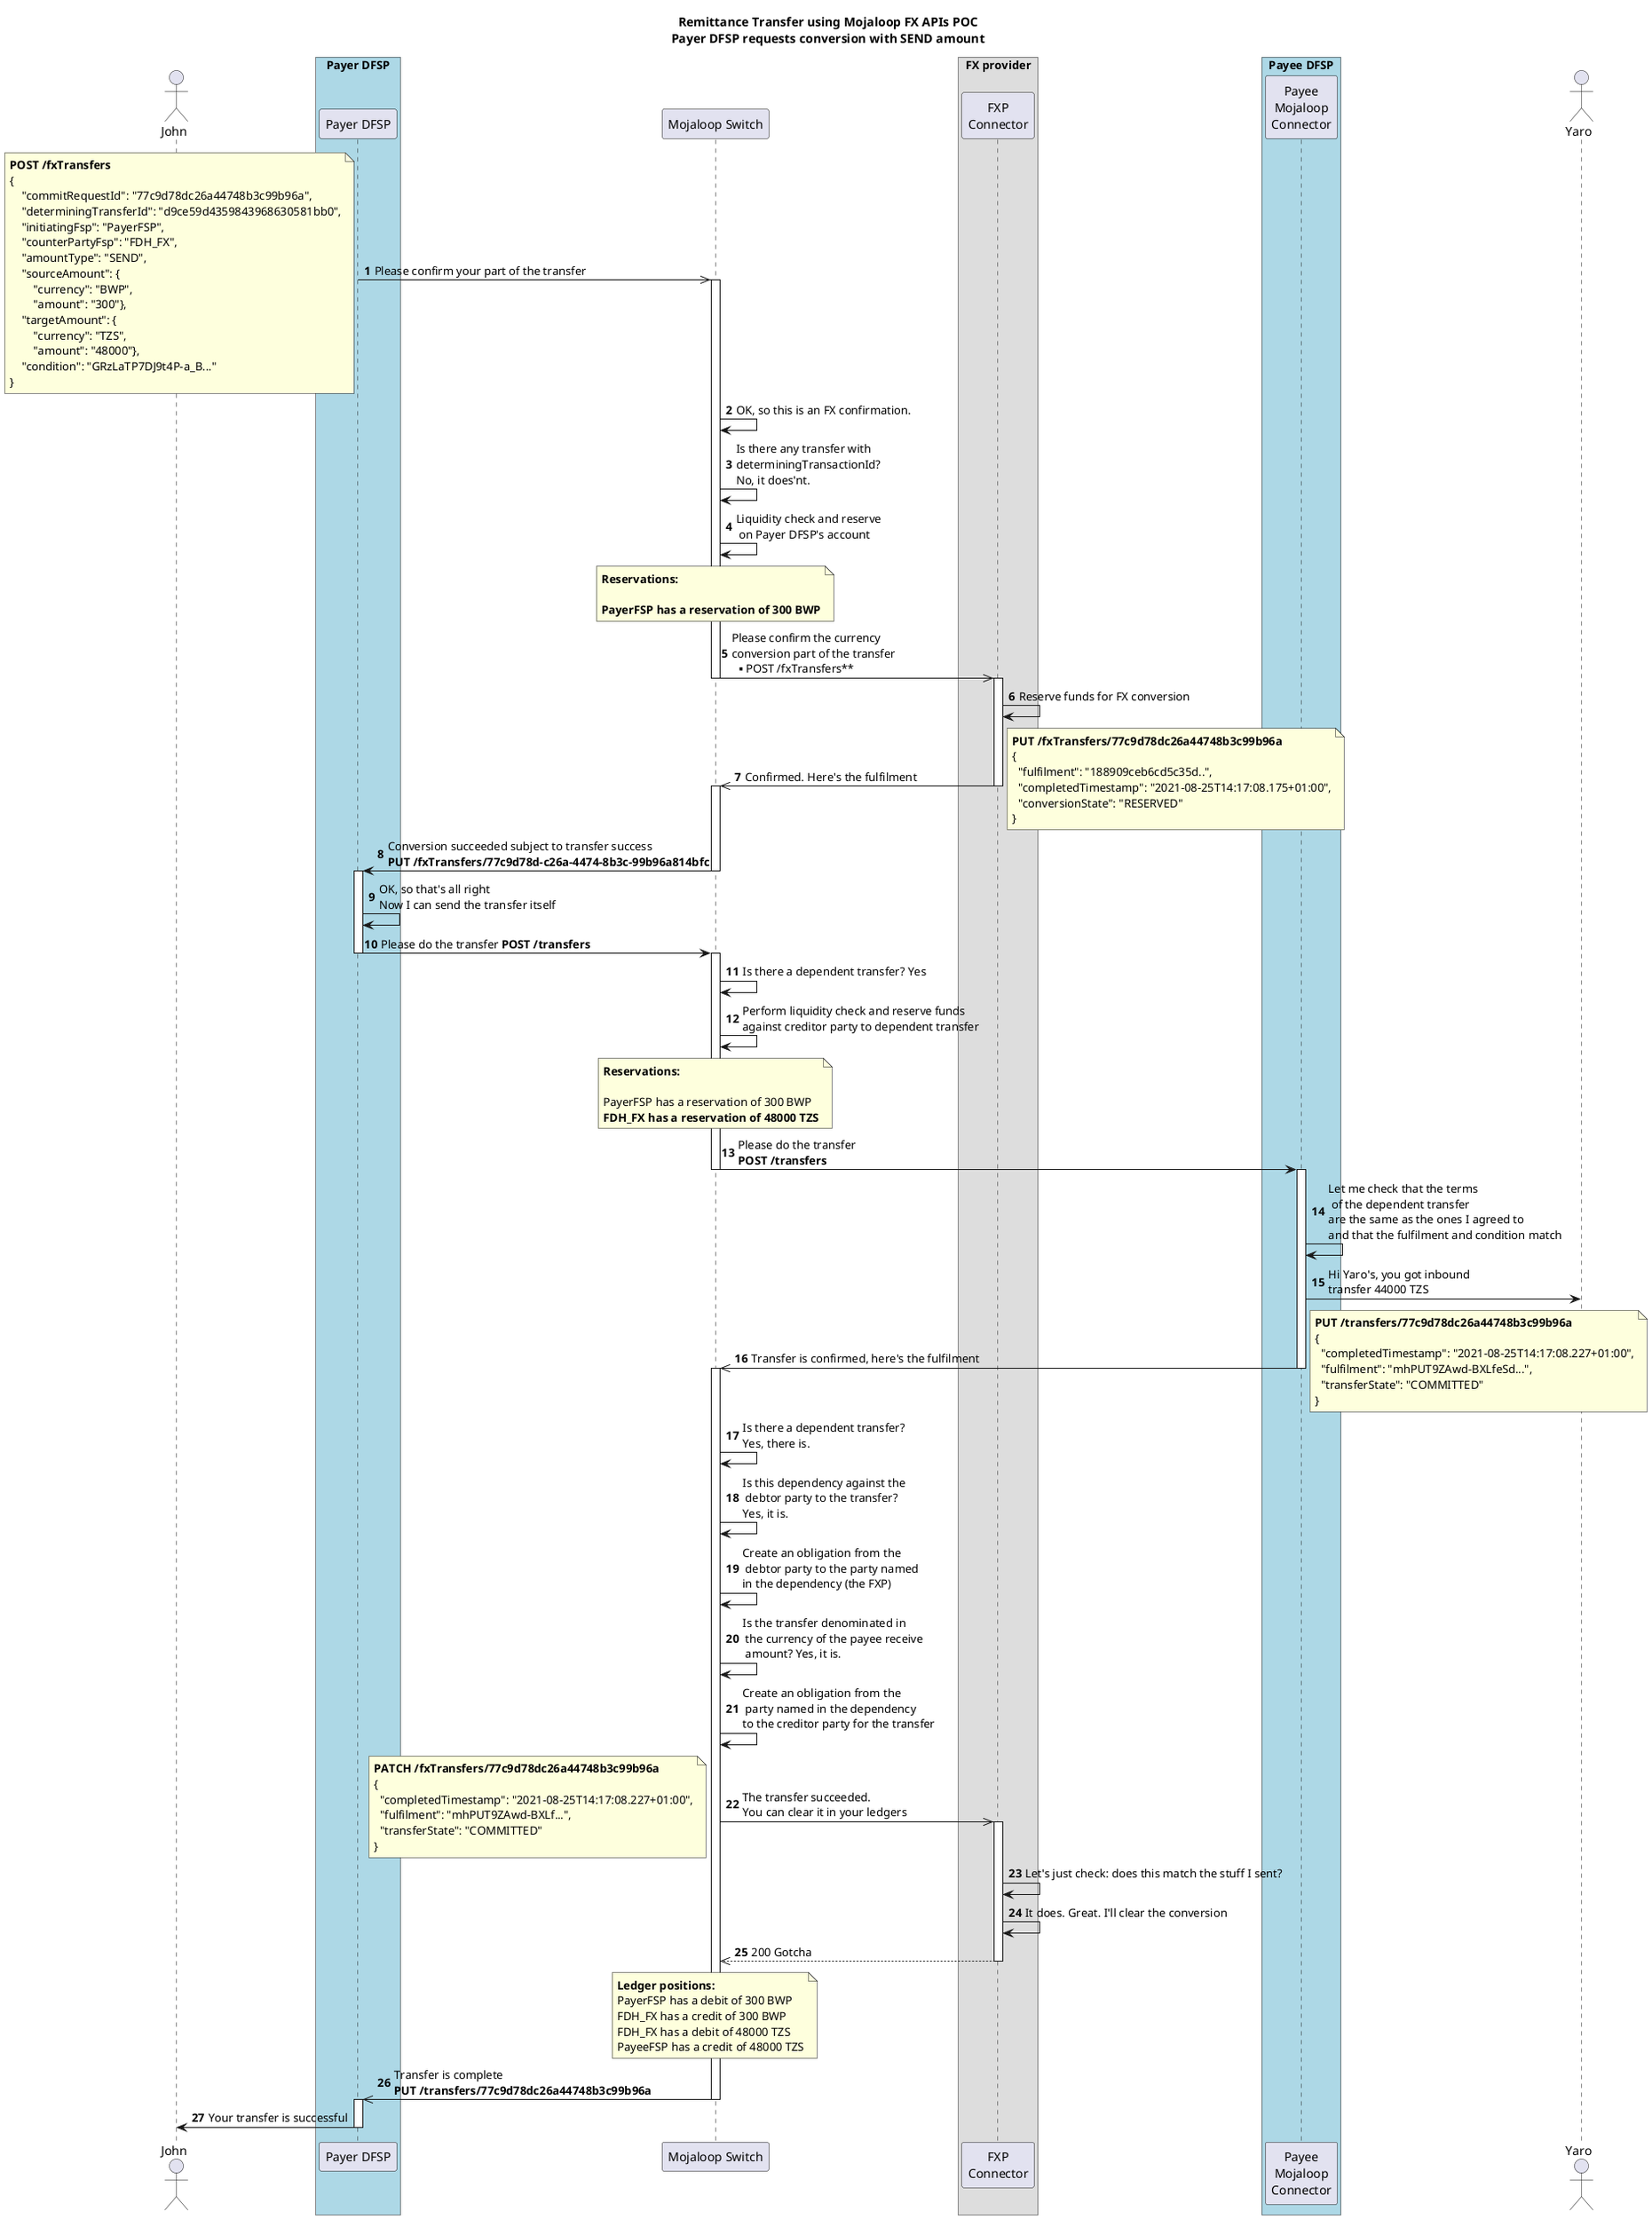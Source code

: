 @startuml PAYER_SEND_Transfer

!$simplified = true
!$hideSwitchDetail = false
!$advancedCoreConnectorFlow = true
!$senderName = "John"
!$senderLastName = ""
!$senderDOB = "1966-06-16"
!$receiverName = "Yaro"
!$receiverFirstName = "Yaro"
!$receiverMiddleName = ""
!$receiverLastName = ""
!$receiverDOB = "1966-06-16"
!$payerCurrency = "BWP"
!$payeeCurrency = "TZS"
!$payerFSPID = "PayerFSP"
!$payeeFSPID = "PayeeFSP"
!$fxpID = "FDH_FX"
!$payerMSISDN = "26787654321"
!$payeeMSISDN = "2551234567890"
!$payeeReceiveAmount = "44000"
!$payerSendAmount = "300"
!$payeeFee = "4000"
!$targetAmount = "48000"
!$fxpChargesSource = "33"
!$fxpChargesTarget = "6000"
!$fxpSourceAmount = "300"
!$fxpTargetAmount = "48000"
!$totalChargesSourceCurrency = "55"
!$totalChargesTargetCurrency = "10000"
!$conversionRequestId = "828cc75f1654415e8fcddf76cc"
!$conversionId = "581f68efb54f416f9161ac34e8"
!$homeTransactionId = "string"
!$quoteId = "382987a875ce4037b500c475e0"
!$transactionId = "d9ce59d4359843968630581bb0"
!$quotePayerExpiration = "2021-08-25T14:17:09.663+01:00"
!$quotePayeeExpiration = "2021-08-25T14:17:09.663+01:00"
!$commitRequestId = "77c9d78dc26a44748b3c99b96a"
!$determiningTransferId = "d9ce59d4359843968630581bb0"
!$transferId = "d9ce59d4359843968630581bb0"
!$fxCondition = "GRzLaTP7DJ9t4P-a_B..."
!$condition = "HOr22-H3AfTDHrSkP..."

title Remittance Transfer using Mojaloop FX APIs POC\nPayer DFSP requests conversion with SEND amount
actor "$senderName" as A1
box "Payer DFSP" #LightBlue  
  participant "Payer DFSP" as D1
end box

participant "Mojaloop Switch" as S1

'box "Discovery Service" #LightYellow
'  participant "ALS Oracle" as ALS
'end box

box "FX provider"  
  participant "FXP\nConnector" as FXP
end box

box "Payee DFSP" #LightBlue   
  participant "Payee\nMojaloop\nConnector" as D2
end box

actor "$receiverName" as A2
autonumber

D1->>S1:Please confirm your part of the transfer
deactivate D1
note left 
**POST /fxTransfers**
{
    "commitRequestId": "$commitRequestId",
    "determiningTransferId": "$determiningTransferId",
    "initiatingFsp": "$payerFSPID",
    "counterPartyFsp": "$fxpID",
    "amountType": "SEND",
    "sourceAmount": {
        "currency": "$payerCurrency",
        "amount": "$fxpSourceAmount"},
    "targetAmount": {
        "currency": "$payeeCurrency",
        "amount": "$fxpTargetAmount"},
    "condition": "$fxCondition"
}
end note
deactivate D2
activate S1
!if ($simplified != true)
S1-->>D1:202 I'll get back to you
!endif
!if ($hideSwitchDetail != true)
S1->S1:OK, so this is an FX confirmation.
S1->S1: Is there any transfer with \ndeterminingTransactionId?\nNo, it does'nt.
!endif
S1->S1: Liquidity check and reserve\n on Payer DFSP's account
!if ($hideSwitchDetail != true)
note over S1
**Reservations:**

**$payerFSPID has a reservation of $fxpSourceAmount $payerCurrency**
end note
!endif
S1->>FXP:Please confirm the currency \nconversion part of the transfer\n** POST /fxTransfers**
deactivate S1
activate FXP
!if ($simplified != true)
FXP-->>S1:202 I'll get back to you
!endif
FXP->FXP:Reserve funds for FX conversion
FXP->>S1:Confirmed. Here's the fulfilment
note right
**PUT /fxTransfers/$commitRequestId**
{
  "fulfilment": "188909ceb6cd5c35d..",
  "completedTimestamp": "2021-08-25T14:17:08.175+01:00",
  "conversionState": "RESERVED"
}
end note
deactivate FXP
activate S1
!if ($simplified != true)
S1-->>FXP:200 Gotcha
!endif
!if ($simplified != true)
S1->S1:Check fulfilment matches and cancel if not.
alt Conversion failed
S1->FXP:Sorry. Conversion failed
note left
**PATCH /fxTransfers/$commitRequestId**
{
  "completedTimestamp": "2021-08-25T14:17:08.175+01:00",
  "conversionState": "ABORTED"
}
end note
activate FXP
FXP-->S1:Acknowledged
FXP->FXP:Remove any reservations or obligations
deactivate FXP

S1->>D1:Sorry. Conversion failed
note right
**PUT /fxTransfers/$commitRequestId/error**
{
  "errorCode": "9999", 
  "errorDescription": "Whatever the error was"
}
end note
else Conversion succeeded
S1->D1:Conversion succeeded subject to transfer success\n**PUT /fxTransfers/77c9d78d-c26a-4474-8b3c-99b96a814bfc**

end
!else
S1->D1:Conversion succeeded subject to transfer success\n**PUT /fxTransfers/77c9d78d-c26a-4474-8b3c-99b96a814bfc**
!endif
deactivate S1
activate D1
!if ($simplified != true)
D1-->S1:200 Gotcha
!endif

D1->D1:OK, so that's all right\nNow I can send the transfer itself

D1->S1:Please do the transfer **POST /transfers**
!if ($simplified != true)
note left
**POST /transfers**
{
  "transferId": "$transferId",
  "payeeFsp": "$payeeFSPID",
  "payerFsp": "$payerFSPID",
  "amount": {
    "currency": "$payeeCurrency",
    "amount": "$targetAmount"},
  "ilpPacket": "<Encoded transaction object>",
  "condition": "$condition",
  "expiration": "2016-05-24T08:38:08.699-04:00"
}
end note
!endif
deactivate D1
activate S1
!if ($simplified != true)
S1-->D1:202 I'll get back to you
!endif
!if ($hideSwitchDetail != true)
S1->S1:Is there a dependent transfer? Yes
!endif
S1->S1:Perform liquidity check and reserve funds\nagainst creditor party to dependent transfer
note over S1
**Reservations:**

$payerFSPID has a reservation of $fxpSourceAmount $payerCurrency
**$fxpID has a reservation of $targetAmount $payeeCurrency**
end note

S1->D2:Please do the transfer\n**POST /transfers**
deactivate S1
activate D2
!if ($simplified != true)
D2-->S1:202 I'll get back to you
!endif
D2->D2:Let me check that the terms\n of the dependent transfer\nare the same as the ones I agreed to\nand that the fulfilment and condition match

D2->A2: Hi $receiverName's, you got inbound \ntransfer $payeeReceiveAmount $payeeCurrency

D2->>S1:Transfer is confirmed, here's the fulfilment
note right
**PUT /transfers/$commitRequestId**
{
  "completedTimestamp": "2021-08-25T14:17:08.227+01:00",
  "fulfilment": "mhPUT9ZAwd-BXLfeSd...",
  "transferState": "COMMITTED"
}
end note
deactivate D2
activate S1
!if ($simplified != true)
S1-->>D2:200 Gotcha
!endif
!if ($hideSwitchDetail != true)
S1->S1:Is there a dependent transfer?\nYes, there is.
S1->S1:Is this dependency against the\n debtor party to the transfer?\nYes, it is.
S1->S1:Create an obligation from the\n debtor party to the party named \nin the dependency (the FXP)
S1->S1:Is the transfer denominated in\n the currency of the payee receive\n amount? Yes, it is.
S1->S1:Create an obligation from the\n party named in the dependency\nto the creditor party for the transfer
!else
S1->S1:Create obligations from the payer to the FXP and from FXP to the payee
!endif
S1->>FXP:The transfer succeeded.\nYou can clear it in your ledgers
note left
**PATCH /fxTransfers/$commitRequestId**
{
  "completedTimestamp": "2021-08-25T14:17:08.227+01:00",
  "fulfilment": "mhPUT9ZAwd-BXLf...",
  "transferState": "COMMITTED"
}
end note
activate FXP
FXP->FXP:Let's just check: does this match the stuff I sent?
FXP->FXP:It does. Great. I'll clear the conversion
FXP-->>S1:200 Gotcha
deactivate FXP
note over S1
    **Ledger positions:**
    $payerFSPID has a debit of $fxpSourceAmount $payerCurrency
    $fxpID has a credit of $fxpSourceAmount $payerCurrency
    $fxpID has a debit of $fxpTargetAmount $payeeCurrency
    $payeeFSPID has a credit of $targetAmount $payeeCurrency
end note
S1->>D1:Transfer is complete\n**PUT /transfers/$commitRequestId**
deactivate S1
activate D1
!if ($simplified != true)
D1-->S1:200 Gotcha
!endif

D1->A1:Your transfer is successful
deactivate D1

@enduml